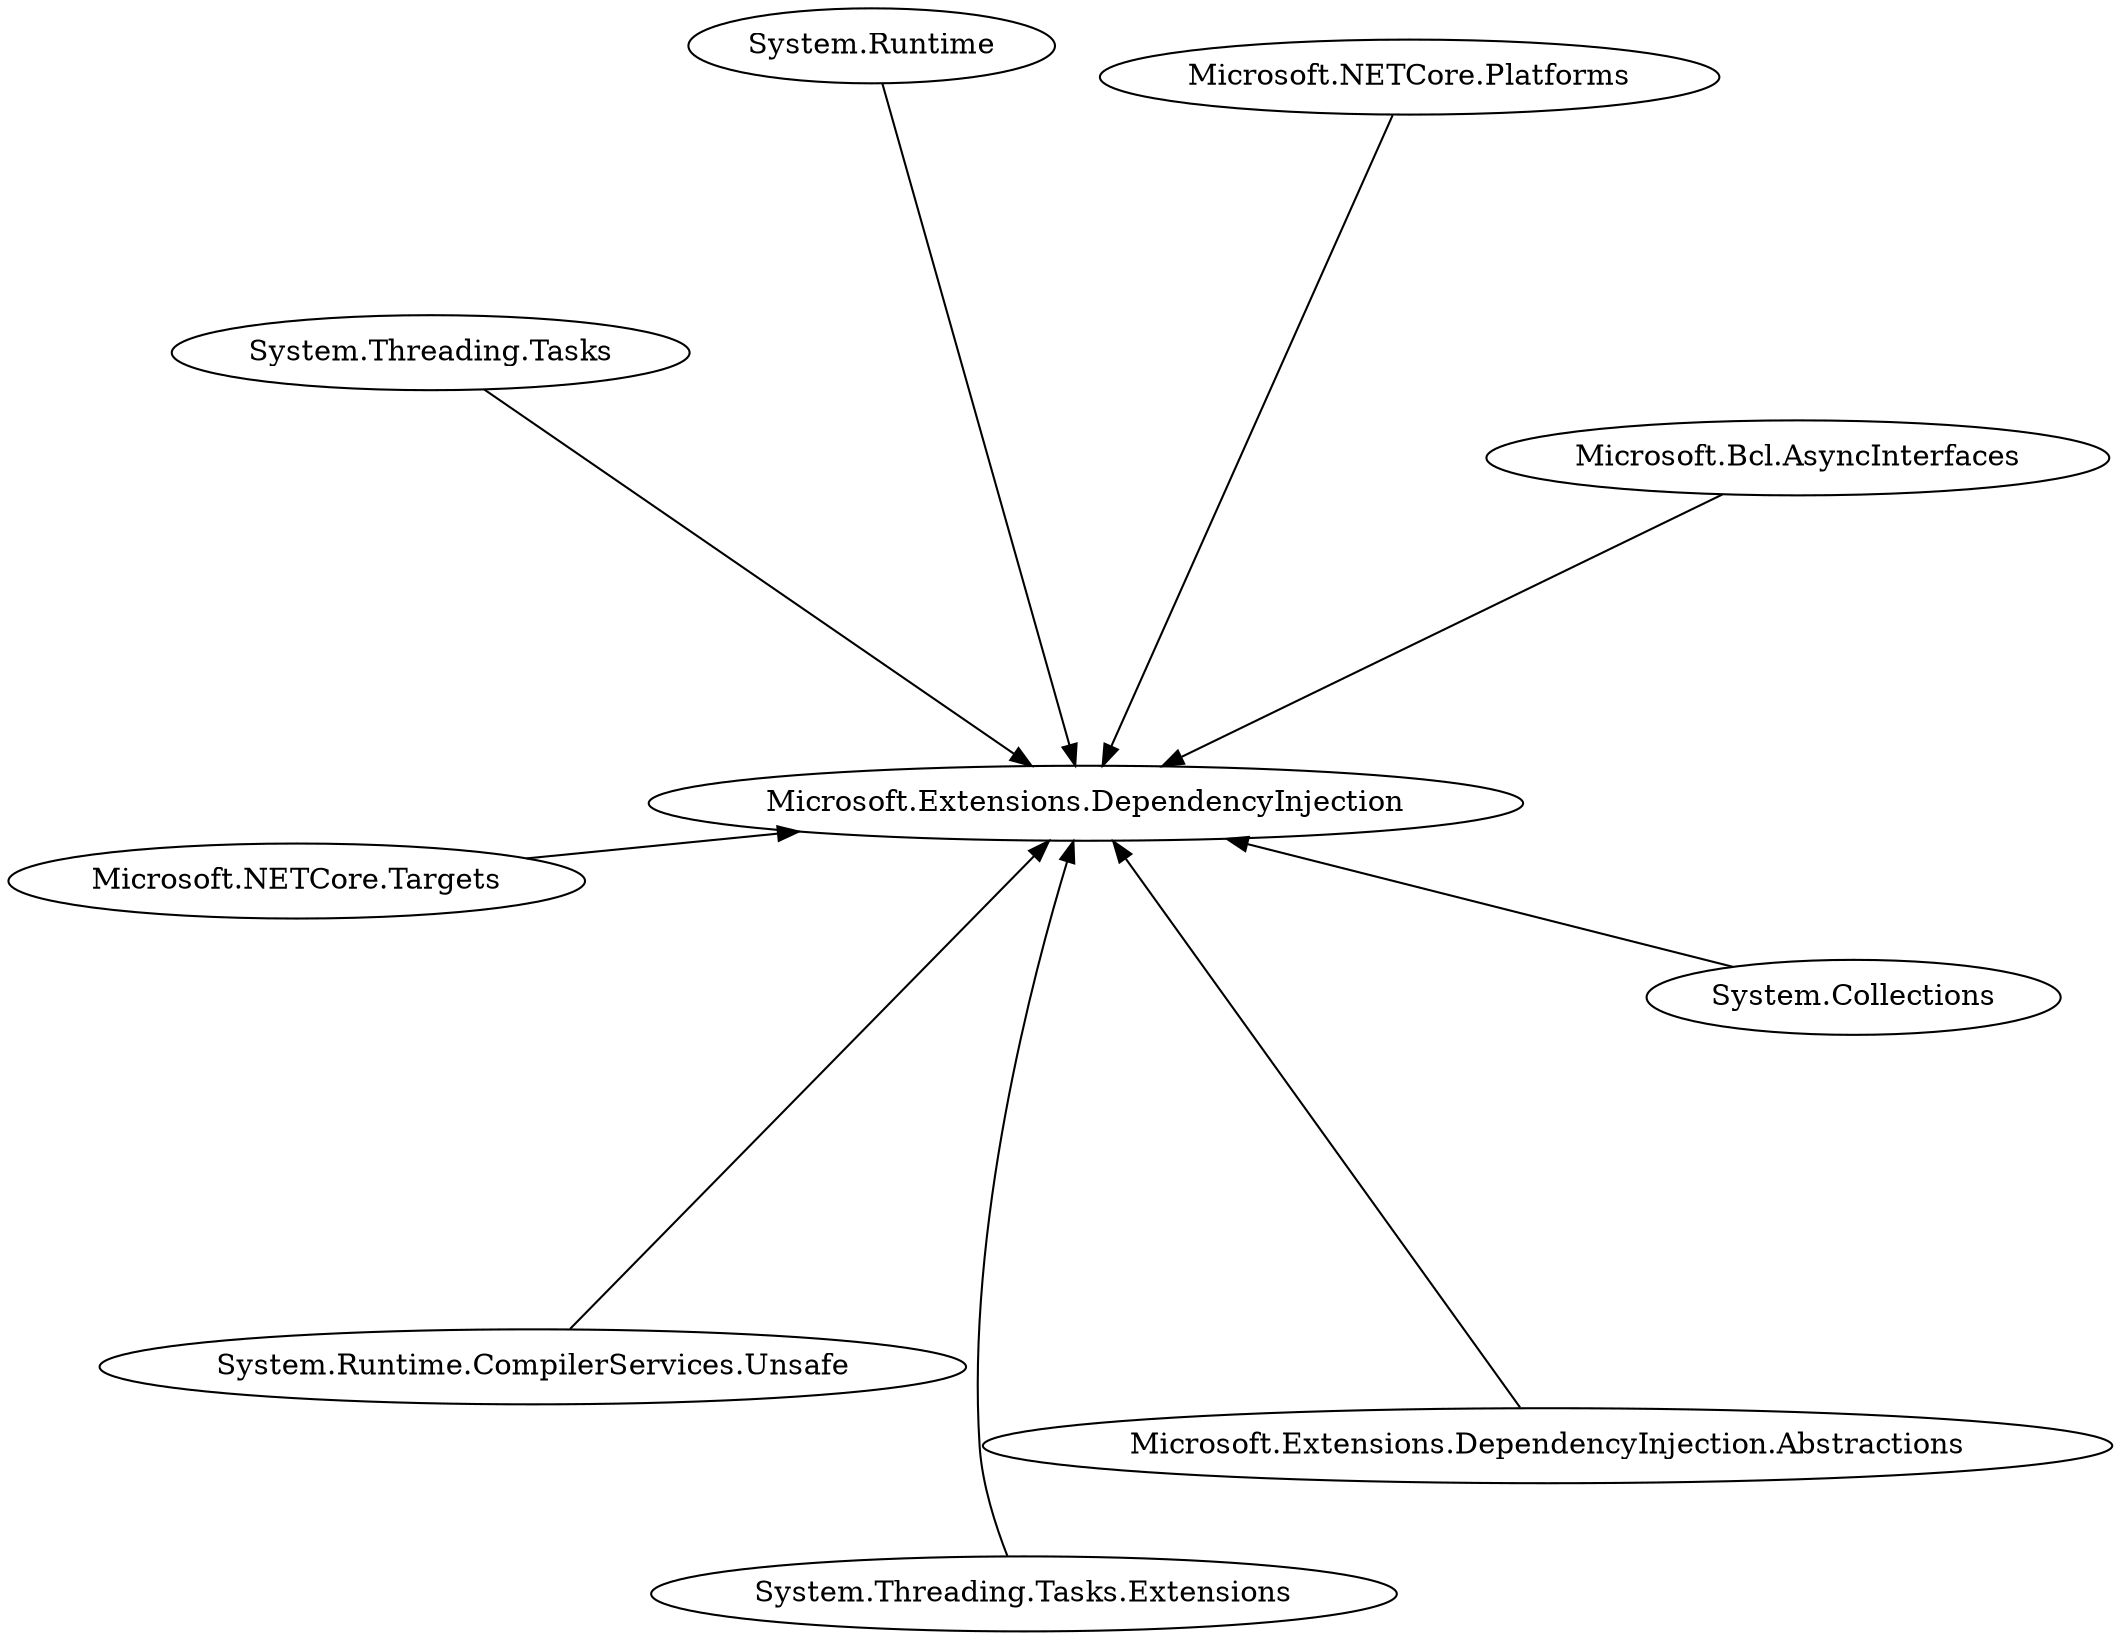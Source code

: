 digraph G {
    graph [layout=neato, overlap=false, splines=true];
    "Microsoft.Extensions.DependencyInjection"
    "Microsoft.Bcl.AsyncInterfaces" -> "Microsoft.Extensions.DependencyInjection";
    "System.Threading.Tasks.Extensions" -> "Microsoft.Extensions.DependencyInjection";
    "System.Threading.Tasks" -> "Microsoft.Extensions.DependencyInjection";
    "Microsoft.NETCore.Platforms" -> "Microsoft.Extensions.DependencyInjection";
    "System.Runtime" -> "Microsoft.Extensions.DependencyInjection";
    "Microsoft.NETCore.Targets" -> "Microsoft.Extensions.DependencyInjection";
    "System.Collections" -> "Microsoft.Extensions.DependencyInjection";
    "System.Runtime.CompilerServices.Unsafe" -> "Microsoft.Extensions.DependencyInjection";
    "Microsoft.Extensions.DependencyInjection.Abstractions" -> "Microsoft.Extensions.DependencyInjection";
}